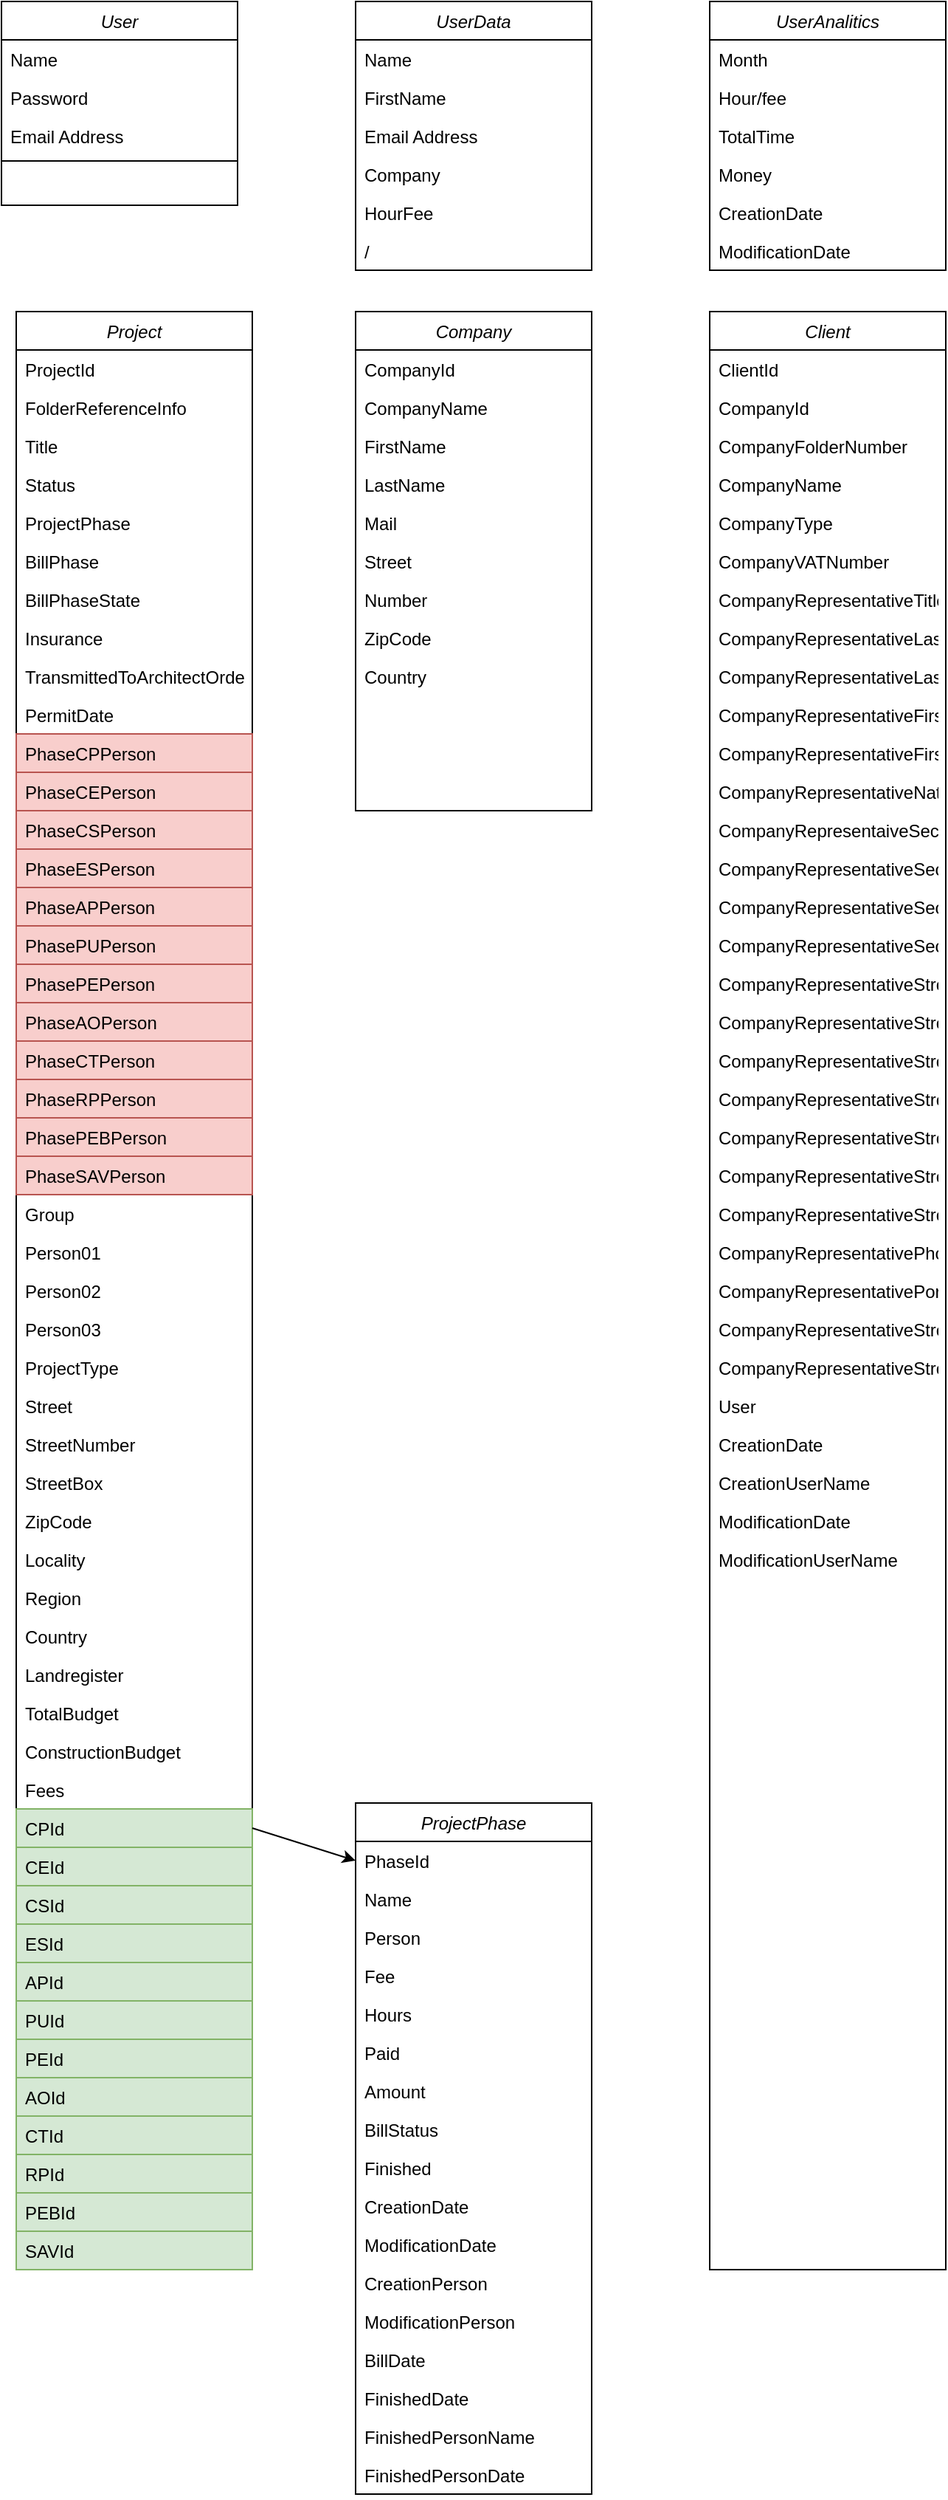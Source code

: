 <mxfile version="16.2.4" type="github">
  <diagram id="C5RBs43oDa-KdzZeNtuy" name="Page-1">
    <mxGraphModel dx="780" dy="756" grid="1" gridSize="10" guides="1" tooltips="1" connect="1" arrows="1" fold="1" page="1" pageScale="1" pageWidth="827" pageHeight="1169" math="0" shadow="0">
      <root>
        <mxCell id="WIyWlLk6GJQsqaUBKTNV-0" />
        <mxCell id="WIyWlLk6GJQsqaUBKTNV-1" parent="WIyWlLk6GJQsqaUBKTNV-0" />
        <mxCell id="zkfFHV4jXpPFQw0GAbJ--0" value="User" style="swimlane;fontStyle=2;align=center;verticalAlign=top;childLayout=stackLayout;horizontal=1;startSize=26;horizontalStack=0;resizeParent=1;resizeLast=0;collapsible=1;marginBottom=0;rounded=0;shadow=0;strokeWidth=1;" parent="WIyWlLk6GJQsqaUBKTNV-1" vertex="1">
          <mxGeometry x="60" y="40" width="160" height="138" as="geometry">
            <mxRectangle x="230" y="140" width="160" height="26" as="alternateBounds" />
          </mxGeometry>
        </mxCell>
        <mxCell id="zkfFHV4jXpPFQw0GAbJ--1" value="Name" style="text;align=left;verticalAlign=top;spacingLeft=4;spacingRight=4;overflow=hidden;rotatable=0;points=[[0,0.5],[1,0.5]];portConstraint=eastwest;" parent="zkfFHV4jXpPFQw0GAbJ--0" vertex="1">
          <mxGeometry y="26" width="160" height="26" as="geometry" />
        </mxCell>
        <mxCell id="zkfFHV4jXpPFQw0GAbJ--2" value="Password" style="text;align=left;verticalAlign=top;spacingLeft=4;spacingRight=4;overflow=hidden;rotatable=0;points=[[0,0.5],[1,0.5]];portConstraint=eastwest;rounded=0;shadow=0;html=0;" parent="zkfFHV4jXpPFQw0GAbJ--0" vertex="1">
          <mxGeometry y="52" width="160" height="26" as="geometry" />
        </mxCell>
        <mxCell id="zkfFHV4jXpPFQw0GAbJ--3" value="Email Address" style="text;align=left;verticalAlign=top;spacingLeft=4;spacingRight=4;overflow=hidden;rotatable=0;points=[[0,0.5],[1,0.5]];portConstraint=eastwest;rounded=0;shadow=0;html=0;" parent="zkfFHV4jXpPFQw0GAbJ--0" vertex="1">
          <mxGeometry y="78" width="160" height="26" as="geometry" />
        </mxCell>
        <mxCell id="zkfFHV4jXpPFQw0GAbJ--4" value="" style="line;html=1;strokeWidth=1;align=left;verticalAlign=middle;spacingTop=-1;spacingLeft=3;spacingRight=3;rotatable=0;labelPosition=right;points=[];portConstraint=eastwest;" parent="zkfFHV4jXpPFQw0GAbJ--0" vertex="1">
          <mxGeometry y="104" width="160" height="8" as="geometry" />
        </mxCell>
        <mxCell id="6mXUQ5loTrbP20iOsthD-0" value="UserData" style="swimlane;fontStyle=2;align=center;verticalAlign=top;childLayout=stackLayout;horizontal=1;startSize=26;horizontalStack=0;resizeParent=1;resizeLast=0;collapsible=1;marginBottom=0;rounded=0;shadow=0;strokeWidth=1;" parent="WIyWlLk6GJQsqaUBKTNV-1" vertex="1">
          <mxGeometry x="300" y="40" width="160" height="182" as="geometry">
            <mxRectangle x="230" y="140" width="160" height="26" as="alternateBounds" />
          </mxGeometry>
        </mxCell>
        <mxCell id="6mXUQ5loTrbP20iOsthD-1" value="Name" style="text;align=left;verticalAlign=top;spacingLeft=4;spacingRight=4;overflow=hidden;rotatable=0;points=[[0,0.5],[1,0.5]];portConstraint=eastwest;" parent="6mXUQ5loTrbP20iOsthD-0" vertex="1">
          <mxGeometry y="26" width="160" height="26" as="geometry" />
        </mxCell>
        <mxCell id="6mXUQ5loTrbP20iOsthD-3" value="FirstName" style="text;align=left;verticalAlign=top;spacingLeft=4;spacingRight=4;overflow=hidden;rotatable=0;points=[[0,0.5],[1,0.5]];portConstraint=eastwest;rounded=0;shadow=0;html=0;" parent="6mXUQ5loTrbP20iOsthD-0" vertex="1">
          <mxGeometry y="52" width="160" height="26" as="geometry" />
        </mxCell>
        <mxCell id="6mXUQ5loTrbP20iOsthD-10" value="Email Address" style="text;align=left;verticalAlign=top;spacingLeft=4;spacingRight=4;overflow=hidden;rotatable=0;points=[[0,0.5],[1,0.5]];portConstraint=eastwest;rounded=0;shadow=0;html=0;" parent="6mXUQ5loTrbP20iOsthD-0" vertex="1">
          <mxGeometry y="78" width="160" height="26" as="geometry" />
        </mxCell>
        <mxCell id="6mXUQ5loTrbP20iOsthD-11" value="Company" style="text;align=left;verticalAlign=top;spacingLeft=4;spacingRight=4;overflow=hidden;rotatable=0;points=[[0,0.5],[1,0.5]];portConstraint=eastwest;rounded=0;shadow=0;html=0;" parent="6mXUQ5loTrbP20iOsthD-0" vertex="1">
          <mxGeometry y="104" width="160" height="26" as="geometry" />
        </mxCell>
        <mxCell id="6mXUQ5loTrbP20iOsthD-12" value="HourFee" style="text;align=left;verticalAlign=top;spacingLeft=4;spacingRight=4;overflow=hidden;rotatable=0;points=[[0,0.5],[1,0.5]];portConstraint=eastwest;rounded=0;shadow=0;html=0;" parent="6mXUQ5loTrbP20iOsthD-0" vertex="1">
          <mxGeometry y="130" width="160" height="26" as="geometry" />
        </mxCell>
        <mxCell id="6mXUQ5loTrbP20iOsthD-13" value="/" style="text;align=left;verticalAlign=top;spacingLeft=4;spacingRight=4;overflow=hidden;rotatable=0;points=[[0,0.5],[1,0.5]];portConstraint=eastwest;rounded=0;shadow=0;html=0;" parent="6mXUQ5loTrbP20iOsthD-0" vertex="1">
          <mxGeometry y="156" width="160" height="26" as="geometry" />
        </mxCell>
        <mxCell id="6mXUQ5loTrbP20iOsthD-14" value="UserAnalitics" style="swimlane;fontStyle=2;align=center;verticalAlign=top;childLayout=stackLayout;horizontal=1;startSize=26;horizontalStack=0;resizeParent=1;resizeLast=0;collapsible=1;marginBottom=0;rounded=0;shadow=0;strokeWidth=1;" parent="WIyWlLk6GJQsqaUBKTNV-1" vertex="1">
          <mxGeometry x="540" y="40" width="160" height="182" as="geometry">
            <mxRectangle x="230" y="140" width="160" height="26" as="alternateBounds" />
          </mxGeometry>
        </mxCell>
        <mxCell id="6mXUQ5loTrbP20iOsthD-15" value="Month" style="text;align=left;verticalAlign=top;spacingLeft=4;spacingRight=4;overflow=hidden;rotatable=0;points=[[0,0.5],[1,0.5]];portConstraint=eastwest;" parent="6mXUQ5loTrbP20iOsthD-14" vertex="1">
          <mxGeometry y="26" width="160" height="26" as="geometry" />
        </mxCell>
        <mxCell id="6mXUQ5loTrbP20iOsthD-16" value="Hour/fee" style="text;align=left;verticalAlign=top;spacingLeft=4;spacingRight=4;overflow=hidden;rotatable=0;points=[[0,0.5],[1,0.5]];portConstraint=eastwest;rounded=0;shadow=0;html=0;" parent="6mXUQ5loTrbP20iOsthD-14" vertex="1">
          <mxGeometry y="52" width="160" height="26" as="geometry" />
        </mxCell>
        <mxCell id="6mXUQ5loTrbP20iOsthD-17" value="TotalTime" style="text;align=left;verticalAlign=top;spacingLeft=4;spacingRight=4;overflow=hidden;rotatable=0;points=[[0,0.5],[1,0.5]];portConstraint=eastwest;rounded=0;shadow=0;html=0;" parent="6mXUQ5loTrbP20iOsthD-14" vertex="1">
          <mxGeometry y="78" width="160" height="26" as="geometry" />
        </mxCell>
        <mxCell id="6mXUQ5loTrbP20iOsthD-18" value="Money" style="text;align=left;verticalAlign=top;spacingLeft=4;spacingRight=4;overflow=hidden;rotatable=0;points=[[0,0.5],[1,0.5]];portConstraint=eastwest;rounded=0;shadow=0;html=0;" parent="6mXUQ5loTrbP20iOsthD-14" vertex="1">
          <mxGeometry y="104" width="160" height="26" as="geometry" />
        </mxCell>
        <mxCell id="6mXUQ5loTrbP20iOsthD-19" value="CreationDate" style="text;align=left;verticalAlign=top;spacingLeft=4;spacingRight=4;overflow=hidden;rotatable=0;points=[[0,0.5],[1,0.5]];portConstraint=eastwest;rounded=0;shadow=0;html=0;" parent="6mXUQ5loTrbP20iOsthD-14" vertex="1">
          <mxGeometry y="130" width="160" height="26" as="geometry" />
        </mxCell>
        <mxCell id="6mXUQ5loTrbP20iOsthD-20" value="ModificationDate" style="text;align=left;verticalAlign=top;spacingLeft=4;spacingRight=4;overflow=hidden;rotatable=0;points=[[0,0.5],[1,0.5]];portConstraint=eastwest;rounded=0;shadow=0;html=0;" parent="6mXUQ5loTrbP20iOsthD-14" vertex="1">
          <mxGeometry y="156" width="160" height="26" as="geometry" />
        </mxCell>
        <mxCell id="6mXUQ5loTrbP20iOsthD-84" value="ProjectPhase" style="swimlane;fontStyle=2;align=center;verticalAlign=top;childLayout=stackLayout;horizontal=1;startSize=26;horizontalStack=0;resizeParent=1;resizeLast=0;collapsible=1;marginBottom=0;rounded=0;shadow=0;strokeWidth=1;" parent="WIyWlLk6GJQsqaUBKTNV-1" vertex="1">
          <mxGeometry x="300" y="1260" width="160" height="468" as="geometry">
            <mxRectangle x="230" y="140" width="160" height="26" as="alternateBounds" />
          </mxGeometry>
        </mxCell>
        <mxCell id="6mXUQ5loTrbP20iOsthD-164" value="PhaseId" style="text;align=left;verticalAlign=top;spacingLeft=4;spacingRight=4;overflow=hidden;rotatable=0;points=[[0,0.5],[1,0.5]];portConstraint=eastwest;" parent="6mXUQ5loTrbP20iOsthD-84" vertex="1">
          <mxGeometry y="26" width="160" height="26" as="geometry" />
        </mxCell>
        <mxCell id="6mXUQ5loTrbP20iOsthD-85" value="Name" style="text;align=left;verticalAlign=top;spacingLeft=4;spacingRight=4;overflow=hidden;rotatable=0;points=[[0,0.5],[1,0.5]];portConstraint=eastwest;" parent="6mXUQ5loTrbP20iOsthD-84" vertex="1">
          <mxGeometry y="52" width="160" height="26" as="geometry" />
        </mxCell>
        <mxCell id="6mXUQ5loTrbP20iOsthD-86" value="Person" style="text;align=left;verticalAlign=top;spacingLeft=4;spacingRight=4;overflow=hidden;rotatable=0;points=[[0,0.5],[1,0.5]];portConstraint=eastwest;rounded=0;shadow=0;html=0;" parent="6mXUQ5loTrbP20iOsthD-84" vertex="1">
          <mxGeometry y="78" width="160" height="26" as="geometry" />
        </mxCell>
        <mxCell id="6mXUQ5loTrbP20iOsthD-87" value="Fee" style="text;align=left;verticalAlign=top;spacingLeft=4;spacingRight=4;overflow=hidden;rotatable=0;points=[[0,0.5],[1,0.5]];portConstraint=eastwest;rounded=0;shadow=0;html=0;" parent="6mXUQ5loTrbP20iOsthD-84" vertex="1">
          <mxGeometry y="104" width="160" height="26" as="geometry" />
        </mxCell>
        <mxCell id="6mXUQ5loTrbP20iOsthD-88" value="Hours" style="text;align=left;verticalAlign=top;spacingLeft=4;spacingRight=4;overflow=hidden;rotatable=0;points=[[0,0.5],[1,0.5]];portConstraint=eastwest;rounded=0;shadow=0;html=0;" parent="6mXUQ5loTrbP20iOsthD-84" vertex="1">
          <mxGeometry y="130" width="160" height="26" as="geometry" />
        </mxCell>
        <mxCell id="6mXUQ5loTrbP20iOsthD-89" value="Paid" style="text;align=left;verticalAlign=top;spacingLeft=4;spacingRight=4;overflow=hidden;rotatable=0;points=[[0,0.5],[1,0.5]];portConstraint=eastwest;rounded=0;shadow=0;html=0;" parent="6mXUQ5loTrbP20iOsthD-84" vertex="1">
          <mxGeometry y="156" width="160" height="26" as="geometry" />
        </mxCell>
        <mxCell id="6mXUQ5loTrbP20iOsthD-90" value="Amount" style="text;align=left;verticalAlign=top;spacingLeft=4;spacingRight=4;overflow=hidden;rotatable=0;points=[[0,0.5],[1,0.5]];portConstraint=eastwest;rounded=0;shadow=0;html=0;" parent="6mXUQ5loTrbP20iOsthD-84" vertex="1">
          <mxGeometry y="182" width="160" height="26" as="geometry" />
        </mxCell>
        <mxCell id="6mXUQ5loTrbP20iOsthD-91" value="BillStatus" style="text;align=left;verticalAlign=top;spacingLeft=4;spacingRight=4;overflow=hidden;rotatable=0;points=[[0,0.5],[1,0.5]];portConstraint=eastwest;rounded=0;shadow=0;html=0;" parent="6mXUQ5loTrbP20iOsthD-84" vertex="1">
          <mxGeometry y="208" width="160" height="26" as="geometry" />
        </mxCell>
        <mxCell id="6mXUQ5loTrbP20iOsthD-92" value="Finished" style="text;align=left;verticalAlign=top;spacingLeft=4;spacingRight=4;overflow=hidden;rotatable=0;points=[[0,0.5],[1,0.5]];portConstraint=eastwest;rounded=0;shadow=0;html=0;" parent="6mXUQ5loTrbP20iOsthD-84" vertex="1">
          <mxGeometry y="234" width="160" height="26" as="geometry" />
        </mxCell>
        <mxCell id="6mXUQ5loTrbP20iOsthD-93" value="CreationDate" style="text;align=left;verticalAlign=top;spacingLeft=4;spacingRight=4;overflow=hidden;rotatable=0;points=[[0,0.5],[1,0.5]];portConstraint=eastwest;rounded=0;shadow=0;html=0;" parent="6mXUQ5loTrbP20iOsthD-84" vertex="1">
          <mxGeometry y="260" width="160" height="26" as="geometry" />
        </mxCell>
        <mxCell id="6mXUQ5loTrbP20iOsthD-94" value="ModificationDate" style="text;align=left;verticalAlign=top;spacingLeft=4;spacingRight=4;overflow=hidden;rotatable=0;points=[[0,0.5],[1,0.5]];portConstraint=eastwest;rounded=0;shadow=0;html=0;" parent="6mXUQ5loTrbP20iOsthD-84" vertex="1">
          <mxGeometry y="286" width="160" height="26" as="geometry" />
        </mxCell>
        <mxCell id="6mXUQ5loTrbP20iOsthD-95" value="CreationPerson" style="text;align=left;verticalAlign=top;spacingLeft=4;spacingRight=4;overflow=hidden;rotatable=0;points=[[0,0.5],[1,0.5]];portConstraint=eastwest;rounded=0;shadow=0;html=0;" parent="6mXUQ5loTrbP20iOsthD-84" vertex="1">
          <mxGeometry y="312" width="160" height="26" as="geometry" />
        </mxCell>
        <mxCell id="6mXUQ5loTrbP20iOsthD-96" value="ModificationPerson" style="text;align=left;verticalAlign=top;spacingLeft=4;spacingRight=4;overflow=hidden;rotatable=0;points=[[0,0.5],[1,0.5]];portConstraint=eastwest;rounded=0;shadow=0;html=0;" parent="6mXUQ5loTrbP20iOsthD-84" vertex="1">
          <mxGeometry y="338" width="160" height="26" as="geometry" />
        </mxCell>
        <mxCell id="6mXUQ5loTrbP20iOsthD-97" value="BillDate" style="text;align=left;verticalAlign=top;spacingLeft=4;spacingRight=4;overflow=hidden;rotatable=0;points=[[0,0.5],[1,0.5]];portConstraint=eastwest;rounded=0;shadow=0;html=0;" parent="6mXUQ5loTrbP20iOsthD-84" vertex="1">
          <mxGeometry y="364" width="160" height="26" as="geometry" />
        </mxCell>
        <mxCell id="6mXUQ5loTrbP20iOsthD-98" value="FinishedDate" style="text;align=left;verticalAlign=top;spacingLeft=4;spacingRight=4;overflow=hidden;rotatable=0;points=[[0,0.5],[1,0.5]];portConstraint=eastwest;rounded=0;shadow=0;html=0;" parent="6mXUQ5loTrbP20iOsthD-84" vertex="1">
          <mxGeometry y="390" width="160" height="26" as="geometry" />
        </mxCell>
        <mxCell id="6mXUQ5loTrbP20iOsthD-99" value="FinishedPersonName" style="text;align=left;verticalAlign=top;spacingLeft=4;spacingRight=4;overflow=hidden;rotatable=0;points=[[0,0.5],[1,0.5]];portConstraint=eastwest;rounded=0;shadow=0;html=0;" parent="6mXUQ5loTrbP20iOsthD-84" vertex="1">
          <mxGeometry y="416" width="160" height="26" as="geometry" />
        </mxCell>
        <mxCell id="6mXUQ5loTrbP20iOsthD-100" value="FinishedPersonDate" style="text;align=left;verticalAlign=top;spacingLeft=4;spacingRight=4;overflow=hidden;rotatable=0;points=[[0,0.5],[1,0.5]];portConstraint=eastwest;rounded=0;shadow=0;html=0;" parent="6mXUQ5loTrbP20iOsthD-84" vertex="1">
          <mxGeometry y="442" width="160" height="26" as="geometry" />
        </mxCell>
        <mxCell id="6mXUQ5loTrbP20iOsthD-101" value="Project" style="swimlane;fontStyle=2;align=center;verticalAlign=top;childLayout=stackLayout;horizontal=1;startSize=26;horizontalStack=0;resizeParent=1;resizeLast=0;collapsible=1;marginBottom=0;rounded=0;shadow=0;strokeWidth=1;" parent="WIyWlLk6GJQsqaUBKTNV-1" vertex="1">
          <mxGeometry x="70" y="250" width="160" height="1326" as="geometry">
            <mxRectangle x="230" y="140" width="160" height="26" as="alternateBounds" />
          </mxGeometry>
        </mxCell>
        <mxCell id="6mXUQ5loTrbP20iOsthD-102" value="ProjectId" style="text;align=left;verticalAlign=top;spacingLeft=4;spacingRight=4;overflow=hidden;rotatable=0;points=[[0,0.5],[1,0.5]];portConstraint=eastwest;" parent="6mXUQ5loTrbP20iOsthD-101" vertex="1">
          <mxGeometry y="26" width="160" height="26" as="geometry" />
        </mxCell>
        <mxCell id="6mXUQ5loTrbP20iOsthD-103" value="FolderReferenceInfo" style="text;align=left;verticalAlign=top;spacingLeft=4;spacingRight=4;overflow=hidden;rotatable=0;points=[[0,0.5],[1,0.5]];portConstraint=eastwest;rounded=0;shadow=0;html=0;" parent="6mXUQ5loTrbP20iOsthD-101" vertex="1">
          <mxGeometry y="52" width="160" height="26" as="geometry" />
        </mxCell>
        <mxCell id="6mXUQ5loTrbP20iOsthD-104" value="Title" style="text;align=left;verticalAlign=top;spacingLeft=4;spacingRight=4;overflow=hidden;rotatable=0;points=[[0,0.5],[1,0.5]];portConstraint=eastwest;rounded=0;shadow=0;html=0;" parent="6mXUQ5loTrbP20iOsthD-101" vertex="1">
          <mxGeometry y="78" width="160" height="26" as="geometry" />
        </mxCell>
        <mxCell id="6mXUQ5loTrbP20iOsthD-105" value="Status" style="text;align=left;verticalAlign=top;spacingLeft=4;spacingRight=4;overflow=hidden;rotatable=0;points=[[0,0.5],[1,0.5]];portConstraint=eastwest;rounded=0;shadow=0;html=0;" parent="6mXUQ5loTrbP20iOsthD-101" vertex="1">
          <mxGeometry y="104" width="160" height="26" as="geometry" />
        </mxCell>
        <mxCell id="6mXUQ5loTrbP20iOsthD-106" value="ProjectPhase" style="text;align=left;verticalAlign=top;spacingLeft=4;spacingRight=4;overflow=hidden;rotatable=0;points=[[0,0.5],[1,0.5]];portConstraint=eastwest;rounded=0;shadow=0;html=0;" parent="6mXUQ5loTrbP20iOsthD-101" vertex="1">
          <mxGeometry y="130" width="160" height="26" as="geometry" />
        </mxCell>
        <mxCell id="6mXUQ5loTrbP20iOsthD-107" value="BillPhase" style="text;align=left;verticalAlign=top;spacingLeft=4;spacingRight=4;overflow=hidden;rotatable=0;points=[[0,0.5],[1,0.5]];portConstraint=eastwest;rounded=0;shadow=0;html=0;" parent="6mXUQ5loTrbP20iOsthD-101" vertex="1">
          <mxGeometry y="156" width="160" height="26" as="geometry" />
        </mxCell>
        <mxCell id="6mXUQ5loTrbP20iOsthD-108" value="BillPhaseState" style="text;align=left;verticalAlign=top;spacingLeft=4;spacingRight=4;overflow=hidden;rotatable=0;points=[[0,0.5],[1,0.5]];portConstraint=eastwest;rounded=0;shadow=0;html=0;" parent="6mXUQ5loTrbP20iOsthD-101" vertex="1">
          <mxGeometry y="182" width="160" height="26" as="geometry" />
        </mxCell>
        <mxCell id="6mXUQ5loTrbP20iOsthD-109" value="Insurance" style="text;align=left;verticalAlign=top;spacingLeft=4;spacingRight=4;overflow=hidden;rotatable=0;points=[[0,0.5],[1,0.5]];portConstraint=eastwest;rounded=0;shadow=0;html=0;" parent="6mXUQ5loTrbP20iOsthD-101" vertex="1">
          <mxGeometry y="208" width="160" height="26" as="geometry" />
        </mxCell>
        <mxCell id="6mXUQ5loTrbP20iOsthD-110" value="TransmittedToArchitectOrder" style="text;align=left;verticalAlign=top;spacingLeft=4;spacingRight=4;overflow=hidden;rotatable=0;points=[[0,0.5],[1,0.5]];portConstraint=eastwest;rounded=0;shadow=0;html=0;" parent="6mXUQ5loTrbP20iOsthD-101" vertex="1">
          <mxGeometry y="234" width="160" height="26" as="geometry" />
        </mxCell>
        <mxCell id="6mXUQ5loTrbP20iOsthD-111" value="PermitDate" style="text;align=left;verticalAlign=top;spacingLeft=4;spacingRight=4;overflow=hidden;rotatable=0;points=[[0,0.5],[1,0.5]];portConstraint=eastwest;rounded=0;shadow=0;html=0;" parent="6mXUQ5loTrbP20iOsthD-101" vertex="1">
          <mxGeometry y="260" width="160" height="26" as="geometry" />
        </mxCell>
        <mxCell id="6mXUQ5loTrbP20iOsthD-112" value="PhaseCPPerson" style="text;align=left;verticalAlign=top;spacingLeft=4;spacingRight=4;overflow=hidden;rotatable=0;points=[[0,0.5],[1,0.5]];portConstraint=eastwest;rounded=0;shadow=0;html=0;fillColor=#f8cecc;strokeColor=#b85450;" parent="6mXUQ5loTrbP20iOsthD-101" vertex="1">
          <mxGeometry y="286" width="160" height="26" as="geometry" />
        </mxCell>
        <mxCell id="6mXUQ5loTrbP20iOsthD-113" value="PhaseCEPerson" style="text;align=left;verticalAlign=top;spacingLeft=4;spacingRight=4;overflow=hidden;rotatable=0;points=[[0,0.5],[1,0.5]];portConstraint=eastwest;rounded=0;shadow=0;html=0;fillColor=#f8cecc;strokeColor=#b85450;" parent="6mXUQ5loTrbP20iOsthD-101" vertex="1">
          <mxGeometry y="312" width="160" height="26" as="geometry" />
        </mxCell>
        <mxCell id="6mXUQ5loTrbP20iOsthD-114" value="PhaseCSPerson" style="text;align=left;verticalAlign=top;spacingLeft=4;spacingRight=4;overflow=hidden;rotatable=0;points=[[0,0.5],[1,0.5]];portConstraint=eastwest;rounded=0;shadow=0;html=0;fillColor=#f8cecc;strokeColor=#b85450;" parent="6mXUQ5loTrbP20iOsthD-101" vertex="1">
          <mxGeometry y="338" width="160" height="26" as="geometry" />
        </mxCell>
        <mxCell id="6mXUQ5loTrbP20iOsthD-115" value="PhaseESPerson" style="text;align=left;verticalAlign=top;spacingLeft=4;spacingRight=4;overflow=hidden;rotatable=0;points=[[0,0.5],[1,0.5]];portConstraint=eastwest;rounded=0;shadow=0;html=0;fillColor=#f8cecc;strokeColor=#b85450;" parent="6mXUQ5loTrbP20iOsthD-101" vertex="1">
          <mxGeometry y="364" width="160" height="26" as="geometry" />
        </mxCell>
        <mxCell id="6mXUQ5loTrbP20iOsthD-116" value="PhaseAPPerson" style="text;align=left;verticalAlign=top;spacingLeft=4;spacingRight=4;overflow=hidden;rotatable=0;points=[[0,0.5],[1,0.5]];portConstraint=eastwest;rounded=0;shadow=0;html=0;fillColor=#f8cecc;strokeColor=#b85450;" parent="6mXUQ5loTrbP20iOsthD-101" vertex="1">
          <mxGeometry y="390" width="160" height="26" as="geometry" />
        </mxCell>
        <mxCell id="6mXUQ5loTrbP20iOsthD-117" value="PhasePUPerson" style="text;align=left;verticalAlign=top;spacingLeft=4;spacingRight=4;overflow=hidden;rotatable=0;points=[[0,0.5],[1,0.5]];portConstraint=eastwest;rounded=0;shadow=0;html=0;fillColor=#f8cecc;strokeColor=#b85450;" parent="6mXUQ5loTrbP20iOsthD-101" vertex="1">
          <mxGeometry y="416" width="160" height="26" as="geometry" />
        </mxCell>
        <mxCell id="6mXUQ5loTrbP20iOsthD-118" value="PhasePEPerson" style="text;align=left;verticalAlign=top;spacingLeft=4;spacingRight=4;overflow=hidden;rotatable=0;points=[[0,0.5],[1,0.5]];portConstraint=eastwest;rounded=0;shadow=0;html=0;fillColor=#f8cecc;strokeColor=#b85450;" parent="6mXUQ5loTrbP20iOsthD-101" vertex="1">
          <mxGeometry y="442" width="160" height="26" as="geometry" />
        </mxCell>
        <mxCell id="6mXUQ5loTrbP20iOsthD-119" value="PhaseAOPerson" style="text;align=left;verticalAlign=top;spacingLeft=4;spacingRight=4;overflow=hidden;rotatable=0;points=[[0,0.5],[1,0.5]];portConstraint=eastwest;rounded=0;shadow=0;html=0;fillColor=#f8cecc;strokeColor=#b85450;" parent="6mXUQ5loTrbP20iOsthD-101" vertex="1">
          <mxGeometry y="468" width="160" height="26" as="geometry" />
        </mxCell>
        <mxCell id="6mXUQ5loTrbP20iOsthD-120" value="PhaseCTPerson" style="text;align=left;verticalAlign=top;spacingLeft=4;spacingRight=4;overflow=hidden;rotatable=0;points=[[0,0.5],[1,0.5]];portConstraint=eastwest;rounded=0;shadow=0;html=0;fillColor=#f8cecc;strokeColor=#b85450;" parent="6mXUQ5loTrbP20iOsthD-101" vertex="1">
          <mxGeometry y="494" width="160" height="26" as="geometry" />
        </mxCell>
        <mxCell id="6mXUQ5loTrbP20iOsthD-121" value="PhaseRPPerson" style="text;align=left;verticalAlign=top;spacingLeft=4;spacingRight=4;overflow=hidden;rotatable=0;points=[[0,0.5],[1,0.5]];portConstraint=eastwest;rounded=0;shadow=0;html=0;fillColor=#f8cecc;strokeColor=#b85450;" parent="6mXUQ5loTrbP20iOsthD-101" vertex="1">
          <mxGeometry y="520" width="160" height="26" as="geometry" />
        </mxCell>
        <mxCell id="6mXUQ5loTrbP20iOsthD-122" value="PhasePEBPerson" style="text;align=left;verticalAlign=top;spacingLeft=4;spacingRight=4;overflow=hidden;rotatable=0;points=[[0,0.5],[1,0.5]];portConstraint=eastwest;rounded=0;shadow=0;html=0;fillColor=#f8cecc;strokeColor=#b85450;" parent="6mXUQ5loTrbP20iOsthD-101" vertex="1">
          <mxGeometry y="546" width="160" height="26" as="geometry" />
        </mxCell>
        <mxCell id="6mXUQ5loTrbP20iOsthD-123" value="PhaseSAVPerson" style="text;align=left;verticalAlign=top;spacingLeft=4;spacingRight=4;overflow=hidden;rotatable=0;points=[[0,0.5],[1,0.5]];portConstraint=eastwest;rounded=0;shadow=0;html=0;fillColor=#f8cecc;strokeColor=#b85450;" parent="6mXUQ5loTrbP20iOsthD-101" vertex="1">
          <mxGeometry y="572" width="160" height="26" as="geometry" />
        </mxCell>
        <mxCell id="6mXUQ5loTrbP20iOsthD-124" value="Group" style="text;align=left;verticalAlign=top;spacingLeft=4;spacingRight=4;overflow=hidden;rotatable=0;points=[[0,0.5],[1,0.5]];portConstraint=eastwest;rounded=0;shadow=0;html=0;" parent="6mXUQ5loTrbP20iOsthD-101" vertex="1">
          <mxGeometry y="598" width="160" height="26" as="geometry" />
        </mxCell>
        <mxCell id="6mXUQ5loTrbP20iOsthD-125" value="Person01" style="text;align=left;verticalAlign=top;spacingLeft=4;spacingRight=4;overflow=hidden;rotatable=0;points=[[0,0.5],[1,0.5]];portConstraint=eastwest;rounded=0;shadow=0;html=0;" parent="6mXUQ5loTrbP20iOsthD-101" vertex="1">
          <mxGeometry y="624" width="160" height="26" as="geometry" />
        </mxCell>
        <mxCell id="6mXUQ5loTrbP20iOsthD-126" value="Person02" style="text;align=left;verticalAlign=top;spacingLeft=4;spacingRight=4;overflow=hidden;rotatable=0;points=[[0,0.5],[1,0.5]];portConstraint=eastwest;rounded=0;shadow=0;html=0;" parent="6mXUQ5loTrbP20iOsthD-101" vertex="1">
          <mxGeometry y="650" width="160" height="26" as="geometry" />
        </mxCell>
        <mxCell id="6mXUQ5loTrbP20iOsthD-127" value="Person03" style="text;align=left;verticalAlign=top;spacingLeft=4;spacingRight=4;overflow=hidden;rotatable=0;points=[[0,0.5],[1,0.5]];portConstraint=eastwest;rounded=0;shadow=0;html=0;" parent="6mXUQ5loTrbP20iOsthD-101" vertex="1">
          <mxGeometry y="676" width="160" height="26" as="geometry" />
        </mxCell>
        <mxCell id="6mXUQ5loTrbP20iOsthD-128" value="ProjectType" style="text;align=left;verticalAlign=top;spacingLeft=4;spacingRight=4;overflow=hidden;rotatable=0;points=[[0,0.5],[1,0.5]];portConstraint=eastwest;rounded=0;shadow=0;html=0;" parent="6mXUQ5loTrbP20iOsthD-101" vertex="1">
          <mxGeometry y="702" width="160" height="26" as="geometry" />
        </mxCell>
        <mxCell id="6mXUQ5loTrbP20iOsthD-129" value="Street" style="text;align=left;verticalAlign=top;spacingLeft=4;spacingRight=4;overflow=hidden;rotatable=0;points=[[0,0.5],[1,0.5]];portConstraint=eastwest;rounded=0;shadow=0;html=0;" parent="6mXUQ5loTrbP20iOsthD-101" vertex="1">
          <mxGeometry y="728" width="160" height="26" as="geometry" />
        </mxCell>
        <mxCell id="6mXUQ5loTrbP20iOsthD-130" value="StreetNumber" style="text;align=left;verticalAlign=top;spacingLeft=4;spacingRight=4;overflow=hidden;rotatable=0;points=[[0,0.5],[1,0.5]];portConstraint=eastwest;rounded=0;shadow=0;html=0;" parent="6mXUQ5loTrbP20iOsthD-101" vertex="1">
          <mxGeometry y="754" width="160" height="26" as="geometry" />
        </mxCell>
        <mxCell id="6mXUQ5loTrbP20iOsthD-131" value="StreetBox" style="text;align=left;verticalAlign=top;spacingLeft=4;spacingRight=4;overflow=hidden;rotatable=0;points=[[0,0.5],[1,0.5]];portConstraint=eastwest;rounded=0;shadow=0;html=0;" parent="6mXUQ5loTrbP20iOsthD-101" vertex="1">
          <mxGeometry y="780" width="160" height="26" as="geometry" />
        </mxCell>
        <mxCell id="6mXUQ5loTrbP20iOsthD-132" value="ZipCode" style="text;align=left;verticalAlign=top;spacingLeft=4;spacingRight=4;overflow=hidden;rotatable=0;points=[[0,0.5],[1,0.5]];portConstraint=eastwest;rounded=0;shadow=0;html=0;" parent="6mXUQ5loTrbP20iOsthD-101" vertex="1">
          <mxGeometry y="806" width="160" height="26" as="geometry" />
        </mxCell>
        <mxCell id="6mXUQ5loTrbP20iOsthD-133" value="Locality" style="text;align=left;verticalAlign=top;spacingLeft=4;spacingRight=4;overflow=hidden;rotatable=0;points=[[0,0.5],[1,0.5]];portConstraint=eastwest;rounded=0;shadow=0;html=0;" parent="6mXUQ5loTrbP20iOsthD-101" vertex="1">
          <mxGeometry y="832" width="160" height="26" as="geometry" />
        </mxCell>
        <mxCell id="6mXUQ5loTrbP20iOsthD-134" value="Region" style="text;align=left;verticalAlign=top;spacingLeft=4;spacingRight=4;overflow=hidden;rotatable=0;points=[[0,0.5],[1,0.5]];portConstraint=eastwest;rounded=0;shadow=0;html=0;" parent="6mXUQ5loTrbP20iOsthD-101" vertex="1">
          <mxGeometry y="858" width="160" height="26" as="geometry" />
        </mxCell>
        <mxCell id="6mXUQ5loTrbP20iOsthD-135" value="Country" style="text;align=left;verticalAlign=top;spacingLeft=4;spacingRight=4;overflow=hidden;rotatable=0;points=[[0,0.5],[1,0.5]];portConstraint=eastwest;rounded=0;shadow=0;html=0;" parent="6mXUQ5loTrbP20iOsthD-101" vertex="1">
          <mxGeometry y="884" width="160" height="26" as="geometry" />
        </mxCell>
        <mxCell id="6mXUQ5loTrbP20iOsthD-136" value="Landregister" style="text;align=left;verticalAlign=top;spacingLeft=4;spacingRight=4;overflow=hidden;rotatable=0;points=[[0,0.5],[1,0.5]];portConstraint=eastwest;rounded=0;shadow=0;html=0;" parent="6mXUQ5loTrbP20iOsthD-101" vertex="1">
          <mxGeometry y="910" width="160" height="26" as="geometry" />
        </mxCell>
        <mxCell id="6mXUQ5loTrbP20iOsthD-137" value="TotalBudget" style="text;align=left;verticalAlign=top;spacingLeft=4;spacingRight=4;overflow=hidden;rotatable=0;points=[[0,0.5],[1,0.5]];portConstraint=eastwest;rounded=0;shadow=0;html=0;" parent="6mXUQ5loTrbP20iOsthD-101" vertex="1">
          <mxGeometry y="936" width="160" height="26" as="geometry" />
        </mxCell>
        <mxCell id="6mXUQ5loTrbP20iOsthD-138" value="ConstructionBudget" style="text;align=left;verticalAlign=top;spacingLeft=4;spacingRight=4;overflow=hidden;rotatable=0;points=[[0,0.5],[1,0.5]];portConstraint=eastwest;rounded=0;shadow=0;html=0;" parent="6mXUQ5loTrbP20iOsthD-101" vertex="1">
          <mxGeometry y="962" width="160" height="26" as="geometry" />
        </mxCell>
        <mxCell id="6mXUQ5loTrbP20iOsthD-139" value="Fees" style="text;align=left;verticalAlign=top;spacingLeft=4;spacingRight=4;overflow=hidden;rotatable=0;points=[[0,0.5],[1,0.5]];portConstraint=eastwest;rounded=0;shadow=0;html=0;" parent="6mXUQ5loTrbP20iOsthD-101" vertex="1">
          <mxGeometry y="988" width="160" height="26" as="geometry" />
        </mxCell>
        <mxCell id="6mXUQ5loTrbP20iOsthD-150" value="CPId" style="text;align=left;verticalAlign=top;spacingLeft=4;spacingRight=4;overflow=hidden;rotatable=0;points=[[0,0.5],[1,0.5]];portConstraint=eastwest;rounded=0;shadow=0;html=0;fillColor=#d5e8d4;strokeColor=#82b366;" parent="6mXUQ5loTrbP20iOsthD-101" vertex="1">
          <mxGeometry y="1014" width="160" height="26" as="geometry" />
        </mxCell>
        <mxCell id="6mXUQ5loTrbP20iOsthD-151" value="CEId" style="text;align=left;verticalAlign=top;spacingLeft=4;spacingRight=4;overflow=hidden;rotatable=0;points=[[0,0.5],[1,0.5]];portConstraint=eastwest;rounded=0;shadow=0;html=0;fillColor=#d5e8d4;strokeColor=#82b366;" parent="6mXUQ5loTrbP20iOsthD-101" vertex="1">
          <mxGeometry y="1040" width="160" height="26" as="geometry" />
        </mxCell>
        <mxCell id="6mXUQ5loTrbP20iOsthD-152" value="CSId" style="text;align=left;verticalAlign=top;spacingLeft=4;spacingRight=4;overflow=hidden;rotatable=0;points=[[0,0.5],[1,0.5]];portConstraint=eastwest;rounded=0;shadow=0;html=0;fillColor=#d5e8d4;strokeColor=#82b366;" parent="6mXUQ5loTrbP20iOsthD-101" vertex="1">
          <mxGeometry y="1066" width="160" height="26" as="geometry" />
        </mxCell>
        <mxCell id="6mXUQ5loTrbP20iOsthD-153" value="ESId" style="text;align=left;verticalAlign=top;spacingLeft=4;spacingRight=4;overflow=hidden;rotatable=0;points=[[0,0.5],[1,0.5]];portConstraint=eastwest;rounded=0;shadow=0;html=0;fillColor=#d5e8d4;strokeColor=#82b366;" parent="6mXUQ5loTrbP20iOsthD-101" vertex="1">
          <mxGeometry y="1092" width="160" height="26" as="geometry" />
        </mxCell>
        <mxCell id="6mXUQ5loTrbP20iOsthD-154" value="APId" style="text;align=left;verticalAlign=top;spacingLeft=4;spacingRight=4;overflow=hidden;rotatable=0;points=[[0,0.5],[1,0.5]];portConstraint=eastwest;rounded=0;shadow=0;html=0;fillColor=#d5e8d4;strokeColor=#82b366;" parent="6mXUQ5loTrbP20iOsthD-101" vertex="1">
          <mxGeometry y="1118" width="160" height="26" as="geometry" />
        </mxCell>
        <mxCell id="6mXUQ5loTrbP20iOsthD-155" value="PUId" style="text;align=left;verticalAlign=top;spacingLeft=4;spacingRight=4;overflow=hidden;rotatable=0;points=[[0,0.5],[1,0.5]];portConstraint=eastwest;rounded=0;shadow=0;html=0;fillColor=#d5e8d4;strokeColor=#82b366;" parent="6mXUQ5loTrbP20iOsthD-101" vertex="1">
          <mxGeometry y="1144" width="160" height="26" as="geometry" />
        </mxCell>
        <mxCell id="6mXUQ5loTrbP20iOsthD-156" value="PEId" style="text;align=left;verticalAlign=top;spacingLeft=4;spacingRight=4;overflow=hidden;rotatable=0;points=[[0,0.5],[1,0.5]];portConstraint=eastwest;rounded=0;shadow=0;html=0;fillColor=#d5e8d4;strokeColor=#82b366;" parent="6mXUQ5loTrbP20iOsthD-101" vertex="1">
          <mxGeometry y="1170" width="160" height="26" as="geometry" />
        </mxCell>
        <mxCell id="6mXUQ5loTrbP20iOsthD-157" value="AOId" style="text;align=left;verticalAlign=top;spacingLeft=4;spacingRight=4;overflow=hidden;rotatable=0;points=[[0,0.5],[1,0.5]];portConstraint=eastwest;rounded=0;shadow=0;html=0;fillColor=#d5e8d4;strokeColor=#82b366;" parent="6mXUQ5loTrbP20iOsthD-101" vertex="1">
          <mxGeometry y="1196" width="160" height="26" as="geometry" />
        </mxCell>
        <mxCell id="6mXUQ5loTrbP20iOsthD-158" value="CTId" style="text;align=left;verticalAlign=top;spacingLeft=4;spacingRight=4;overflow=hidden;rotatable=0;points=[[0,0.5],[1,0.5]];portConstraint=eastwest;rounded=0;shadow=0;html=0;fillColor=#d5e8d4;strokeColor=#82b366;" parent="6mXUQ5loTrbP20iOsthD-101" vertex="1">
          <mxGeometry y="1222" width="160" height="26" as="geometry" />
        </mxCell>
        <mxCell id="6mXUQ5loTrbP20iOsthD-159" value="RPId" style="text;align=left;verticalAlign=top;spacingLeft=4;spacingRight=4;overflow=hidden;rotatable=0;points=[[0,0.5],[1,0.5]];portConstraint=eastwest;rounded=0;shadow=0;html=0;fillColor=#d5e8d4;strokeColor=#82b366;" parent="6mXUQ5loTrbP20iOsthD-101" vertex="1">
          <mxGeometry y="1248" width="160" height="26" as="geometry" />
        </mxCell>
        <mxCell id="6mXUQ5loTrbP20iOsthD-160" value="PEBId" style="text;align=left;verticalAlign=top;spacingLeft=4;spacingRight=4;overflow=hidden;rotatable=0;points=[[0,0.5],[1,0.5]];portConstraint=eastwest;rounded=0;shadow=0;html=0;fillColor=#d5e8d4;strokeColor=#82b366;" parent="6mXUQ5loTrbP20iOsthD-101" vertex="1">
          <mxGeometry y="1274" width="160" height="26" as="geometry" />
        </mxCell>
        <mxCell id="6mXUQ5loTrbP20iOsthD-161" value="SAVId" style="text;align=left;verticalAlign=top;spacingLeft=4;spacingRight=4;overflow=hidden;rotatable=0;points=[[0,0.5],[1,0.5]];portConstraint=eastwest;rounded=0;shadow=0;html=0;fillColor=#d5e8d4;strokeColor=#82b366;" parent="6mXUQ5loTrbP20iOsthD-101" vertex="1">
          <mxGeometry y="1300" width="160" height="26" as="geometry" />
        </mxCell>
        <mxCell id="6mXUQ5loTrbP20iOsthD-163" value="" style="endArrow=classic;html=1;rounded=0;exitX=1;exitY=0.5;exitDx=0;exitDy=0;entryX=0;entryY=0.5;entryDx=0;entryDy=0;" parent="WIyWlLk6GJQsqaUBKTNV-1" source="6mXUQ5loTrbP20iOsthD-150" target="6mXUQ5loTrbP20iOsthD-164" edge="1">
          <mxGeometry width="50" height="50" relative="1" as="geometry">
            <mxPoint x="340" y="1130" as="sourcePoint" />
            <mxPoint x="390" y="1080" as="targetPoint" />
          </mxGeometry>
        </mxCell>
        <mxCell id="FVUGuAGuaXKeHoWWUGQW-0" value="Company" style="swimlane;fontStyle=2;align=center;verticalAlign=top;childLayout=stackLayout;horizontal=1;startSize=26;horizontalStack=0;resizeParent=1;resizeLast=0;collapsible=1;marginBottom=0;rounded=0;shadow=0;strokeWidth=1;" vertex="1" parent="WIyWlLk6GJQsqaUBKTNV-1">
          <mxGeometry x="300" y="250" width="160" height="338" as="geometry">
            <mxRectangle x="230" y="140" width="160" height="26" as="alternateBounds" />
          </mxGeometry>
        </mxCell>
        <mxCell id="FVUGuAGuaXKeHoWWUGQW-1" value="CompanyId" style="text;align=left;verticalAlign=top;spacingLeft=4;spacingRight=4;overflow=hidden;rotatable=0;points=[[0,0.5],[1,0.5]];portConstraint=eastwest;" vertex="1" parent="FVUGuAGuaXKeHoWWUGQW-0">
          <mxGeometry y="26" width="160" height="26" as="geometry" />
        </mxCell>
        <mxCell id="FVUGuAGuaXKeHoWWUGQW-9" value="CompanyName" style="text;align=left;verticalAlign=top;spacingLeft=4;spacingRight=4;overflow=hidden;rotatable=0;points=[[0,0.5],[1,0.5]];portConstraint=eastwest;rounded=0;shadow=0;html=0;" vertex="1" parent="FVUGuAGuaXKeHoWWUGQW-0">
          <mxGeometry y="52" width="160" height="26" as="geometry" />
        </mxCell>
        <mxCell id="FVUGuAGuaXKeHoWWUGQW-2" value="FirstName" style="text;align=left;verticalAlign=top;spacingLeft=4;spacingRight=4;overflow=hidden;rotatable=0;points=[[0,0.5],[1,0.5]];portConstraint=eastwest;rounded=0;shadow=0;html=0;" vertex="1" parent="FVUGuAGuaXKeHoWWUGQW-0">
          <mxGeometry y="78" width="160" height="26" as="geometry" />
        </mxCell>
        <mxCell id="FVUGuAGuaXKeHoWWUGQW-3" value="LastName" style="text;align=left;verticalAlign=top;spacingLeft=4;spacingRight=4;overflow=hidden;rotatable=0;points=[[0,0.5],[1,0.5]];portConstraint=eastwest;rounded=0;shadow=0;html=0;" vertex="1" parent="FVUGuAGuaXKeHoWWUGQW-0">
          <mxGeometry y="104" width="160" height="26" as="geometry" />
        </mxCell>
        <mxCell id="FVUGuAGuaXKeHoWWUGQW-8" value="Mail" style="text;align=left;verticalAlign=top;spacingLeft=4;spacingRight=4;overflow=hidden;rotatable=0;points=[[0,0.5],[1,0.5]];portConstraint=eastwest;rounded=0;shadow=0;html=0;" vertex="1" parent="FVUGuAGuaXKeHoWWUGQW-0">
          <mxGeometry y="130" width="160" height="26" as="geometry" />
        </mxCell>
        <mxCell id="FVUGuAGuaXKeHoWWUGQW-4" value="Street" style="text;align=left;verticalAlign=top;spacingLeft=4;spacingRight=4;overflow=hidden;rotatable=0;points=[[0,0.5],[1,0.5]];portConstraint=eastwest;rounded=0;shadow=0;html=0;" vertex="1" parent="FVUGuAGuaXKeHoWWUGQW-0">
          <mxGeometry y="156" width="160" height="26" as="geometry" />
        </mxCell>
        <mxCell id="FVUGuAGuaXKeHoWWUGQW-5" value="Number" style="text;align=left;verticalAlign=top;spacingLeft=4;spacingRight=4;overflow=hidden;rotatable=0;points=[[0,0.5],[1,0.5]];portConstraint=eastwest;rounded=0;shadow=0;html=0;" vertex="1" parent="FVUGuAGuaXKeHoWWUGQW-0">
          <mxGeometry y="182" width="160" height="26" as="geometry" />
        </mxCell>
        <mxCell id="FVUGuAGuaXKeHoWWUGQW-6" value="ZipCode" style="text;align=left;verticalAlign=top;spacingLeft=4;spacingRight=4;overflow=hidden;rotatable=0;points=[[0,0.5],[1,0.5]];portConstraint=eastwest;rounded=0;shadow=0;html=0;" vertex="1" parent="FVUGuAGuaXKeHoWWUGQW-0">
          <mxGeometry y="208" width="160" height="26" as="geometry" />
        </mxCell>
        <mxCell id="FVUGuAGuaXKeHoWWUGQW-7" value="Country" style="text;align=left;verticalAlign=top;spacingLeft=4;spacingRight=4;overflow=hidden;rotatable=0;points=[[0,0.5],[1,0.5]];portConstraint=eastwest;rounded=0;shadow=0;html=0;" vertex="1" parent="FVUGuAGuaXKeHoWWUGQW-0">
          <mxGeometry y="234" width="160" height="26" as="geometry" />
        </mxCell>
        <mxCell id="FVUGuAGuaXKeHoWWUGQW-11" value="Client" style="swimlane;fontStyle=2;align=center;verticalAlign=top;childLayout=stackLayout;horizontal=1;startSize=26;horizontalStack=0;resizeParent=1;resizeLast=0;collapsible=1;marginBottom=0;rounded=0;shadow=0;strokeWidth=1;" vertex="1" parent="WIyWlLk6GJQsqaUBKTNV-1">
          <mxGeometry x="540" y="250" width="160" height="1326" as="geometry">
            <mxRectangle x="230" y="140" width="160" height="26" as="alternateBounds" />
          </mxGeometry>
        </mxCell>
        <mxCell id="FVUGuAGuaXKeHoWWUGQW-12" value="ClientId" style="text;align=left;verticalAlign=top;spacingLeft=4;spacingRight=4;overflow=hidden;rotatable=0;points=[[0,0.5],[1,0.5]];portConstraint=eastwest;" vertex="1" parent="FVUGuAGuaXKeHoWWUGQW-11">
          <mxGeometry y="26" width="160" height="26" as="geometry" />
        </mxCell>
        <mxCell id="FVUGuAGuaXKeHoWWUGQW-64" value="CompanyId" style="text;align=left;verticalAlign=top;spacingLeft=4;spacingRight=4;overflow=hidden;rotatable=0;points=[[0,0.5],[1,0.5]];portConstraint=eastwest;" vertex="1" parent="FVUGuAGuaXKeHoWWUGQW-11">
          <mxGeometry y="52" width="160" height="26" as="geometry" />
        </mxCell>
        <mxCell id="FVUGuAGuaXKeHoWWUGQW-13" value="CompanyFolderNumber" style="text;align=left;verticalAlign=top;spacingLeft=4;spacingRight=4;overflow=hidden;rotatable=0;points=[[0,0.5],[1,0.5]];portConstraint=eastwest;rounded=0;shadow=0;html=0;" vertex="1" parent="FVUGuAGuaXKeHoWWUGQW-11">
          <mxGeometry y="78" width="160" height="26" as="geometry" />
        </mxCell>
        <mxCell id="FVUGuAGuaXKeHoWWUGQW-14" value="CompanyName" style="text;align=left;verticalAlign=top;spacingLeft=4;spacingRight=4;overflow=hidden;rotatable=0;points=[[0,0.5],[1,0.5]];portConstraint=eastwest;rounded=0;shadow=0;html=0;" vertex="1" parent="FVUGuAGuaXKeHoWWUGQW-11">
          <mxGeometry y="104" width="160" height="26" as="geometry" />
        </mxCell>
        <mxCell id="FVUGuAGuaXKeHoWWUGQW-15" value="CompanyType" style="text;align=left;verticalAlign=top;spacingLeft=4;spacingRight=4;overflow=hidden;rotatable=0;points=[[0,0.5],[1,0.5]];portConstraint=eastwest;rounded=0;shadow=0;html=0;" vertex="1" parent="FVUGuAGuaXKeHoWWUGQW-11">
          <mxGeometry y="130" width="160" height="26" as="geometry" />
        </mxCell>
        <mxCell id="FVUGuAGuaXKeHoWWUGQW-16" value="CompanyVATNumber" style="text;align=left;verticalAlign=top;spacingLeft=4;spacingRight=4;overflow=hidden;rotatable=0;points=[[0,0.5],[1,0.5]];portConstraint=eastwest;rounded=0;shadow=0;html=0;" vertex="1" parent="FVUGuAGuaXKeHoWWUGQW-11">
          <mxGeometry y="156" width="160" height="26" as="geometry" />
        </mxCell>
        <mxCell id="FVUGuAGuaXKeHoWWUGQW-17" value="CompanyRepresentativeTitle" style="text;align=left;verticalAlign=top;spacingLeft=4;spacingRight=4;overflow=hidden;rotatable=0;points=[[0,0.5],[1,0.5]];portConstraint=eastwest;rounded=0;shadow=0;html=0;" vertex="1" parent="FVUGuAGuaXKeHoWWUGQW-11">
          <mxGeometry y="182" width="160" height="26" as="geometry" />
        </mxCell>
        <mxCell id="FVUGuAGuaXKeHoWWUGQW-18" value="CompanyRepresentativeLastNameToSet" style="text;align=left;verticalAlign=top;spacingLeft=4;spacingRight=4;overflow=hidden;rotatable=0;points=[[0,0.5],[1,0.5]];portConstraint=eastwest;rounded=0;shadow=0;html=0;" vertex="1" parent="FVUGuAGuaXKeHoWWUGQW-11">
          <mxGeometry y="208" width="160" height="26" as="geometry" />
        </mxCell>
        <mxCell id="FVUGuAGuaXKeHoWWUGQW-19" value="CompanyRepresentativeLastName" style="text;align=left;verticalAlign=top;spacingLeft=4;spacingRight=4;overflow=hidden;rotatable=0;points=[[0,0.5],[1,0.5]];portConstraint=eastwest;rounded=0;shadow=0;html=0;" vertex="1" parent="FVUGuAGuaXKeHoWWUGQW-11">
          <mxGeometry y="234" width="160" height="26" as="geometry" />
        </mxCell>
        <mxCell id="FVUGuAGuaXKeHoWWUGQW-20" value="CompanyRepresentativeFirstNameToSet" style="text;align=left;verticalAlign=top;spacingLeft=4;spacingRight=4;overflow=hidden;rotatable=0;points=[[0,0.5],[1,0.5]];portConstraint=eastwest;rounded=0;shadow=0;html=0;" vertex="1" parent="FVUGuAGuaXKeHoWWUGQW-11">
          <mxGeometry y="260" width="160" height="26" as="geometry" />
        </mxCell>
        <mxCell id="FVUGuAGuaXKeHoWWUGQW-21" value="CompanyRepresentativeFirstName" style="text;align=left;verticalAlign=top;spacingLeft=4;spacingRight=4;overflow=hidden;rotatable=0;points=[[0,0.5],[1,0.5]];portConstraint=eastwest;rounded=0;shadow=0;html=0;" vertex="1" parent="FVUGuAGuaXKeHoWWUGQW-11">
          <mxGeometry y="286" width="160" height="26" as="geometry" />
        </mxCell>
        <mxCell id="FVUGuAGuaXKeHoWWUGQW-22" value="CompanyRepresentativeNationnalNumber" style="text;align=left;verticalAlign=top;spacingLeft=4;spacingRight=4;overflow=hidden;rotatable=0;points=[[0,0.5],[1,0.5]];portConstraint=eastwest;rounded=0;shadow=0;html=0;" vertex="1" parent="FVUGuAGuaXKeHoWWUGQW-11">
          <mxGeometry y="312" width="160" height="26" as="geometry" />
        </mxCell>
        <mxCell id="FVUGuAGuaXKeHoWWUGQW-23" value="CompanyRepresentaiveSecondPersonTitle" style="text;align=left;verticalAlign=top;spacingLeft=4;spacingRight=4;overflow=hidden;rotatable=0;points=[[0,0.5],[1,0.5]];portConstraint=eastwest;rounded=0;shadow=0;html=0;" vertex="1" parent="FVUGuAGuaXKeHoWWUGQW-11">
          <mxGeometry y="338" width="160" height="26" as="geometry" />
        </mxCell>
        <mxCell id="FVUGuAGuaXKeHoWWUGQW-24" value="CompanyRepresentativeSecondPersonLastName" style="text;align=left;verticalAlign=top;spacingLeft=4;spacingRight=4;overflow=hidden;rotatable=0;points=[[0,0.5],[1,0.5]];portConstraint=eastwest;rounded=0;shadow=0;html=0;" vertex="1" parent="FVUGuAGuaXKeHoWWUGQW-11">
          <mxGeometry y="364" width="160" height="26" as="geometry" />
        </mxCell>
        <mxCell id="FVUGuAGuaXKeHoWWUGQW-25" value="CompanyRepresentativeSecondPersonFirstName" style="text;align=left;verticalAlign=top;spacingLeft=4;spacingRight=4;overflow=hidden;rotatable=0;points=[[0,0.5],[1,0.5]];portConstraint=eastwest;rounded=0;shadow=0;html=0;" vertex="1" parent="FVUGuAGuaXKeHoWWUGQW-11">
          <mxGeometry y="390" width="160" height="26" as="geometry" />
        </mxCell>
        <mxCell id="FVUGuAGuaXKeHoWWUGQW-27" value="CompanyRepresentativeSecondPersonNationalNumber" style="text;align=left;verticalAlign=top;spacingLeft=4;spacingRight=4;overflow=hidden;rotatable=0;points=[[0,0.5],[1,0.5]];portConstraint=eastwest;rounded=0;shadow=0;html=0;" vertex="1" parent="FVUGuAGuaXKeHoWWUGQW-11">
          <mxGeometry y="416" width="160" height="26" as="geometry" />
        </mxCell>
        <mxCell id="FVUGuAGuaXKeHoWWUGQW-28" value="CompanyRepresentativeStreetName" style="text;align=left;verticalAlign=top;spacingLeft=4;spacingRight=4;overflow=hidden;rotatable=0;points=[[0,0.5],[1,0.5]];portConstraint=eastwest;rounded=0;shadow=0;html=0;" vertex="1" parent="FVUGuAGuaXKeHoWWUGQW-11">
          <mxGeometry y="442" width="160" height="26" as="geometry" />
        </mxCell>
        <mxCell id="FVUGuAGuaXKeHoWWUGQW-29" value="CompanyRepresentativeStreetNumber" style="text;align=left;verticalAlign=top;spacingLeft=4;spacingRight=4;overflow=hidden;rotatable=0;points=[[0,0.5],[1,0.5]];portConstraint=eastwest;rounded=0;shadow=0;html=0;" vertex="1" parent="FVUGuAGuaXKeHoWWUGQW-11">
          <mxGeometry y="468" width="160" height="26" as="geometry" />
        </mxCell>
        <mxCell id="FVUGuAGuaXKeHoWWUGQW-31" value="CompanyRepresentativeStreetBox" style="text;align=left;verticalAlign=top;spacingLeft=4;spacingRight=4;overflow=hidden;rotatable=0;points=[[0,0.5],[1,0.5]];portConstraint=eastwest;rounded=0;shadow=0;html=0;" vertex="1" parent="FVUGuAGuaXKeHoWWUGQW-11">
          <mxGeometry y="494" width="160" height="26" as="geometry" />
        </mxCell>
        <mxCell id="FVUGuAGuaXKeHoWWUGQW-32" value="CompanyRepresentativeStreetZipCode" style="text;align=left;verticalAlign=top;spacingLeft=4;spacingRight=4;overflow=hidden;rotatable=0;points=[[0,0.5],[1,0.5]];portConstraint=eastwest;rounded=0;shadow=0;html=0;" vertex="1" parent="FVUGuAGuaXKeHoWWUGQW-11">
          <mxGeometry y="520" width="160" height="26" as="geometry" />
        </mxCell>
        <mxCell id="FVUGuAGuaXKeHoWWUGQW-33" value="CompanyRepresentativeStreetLocality" style="text;align=left;verticalAlign=top;spacingLeft=4;spacingRight=4;overflow=hidden;rotatable=0;points=[[0,0.5],[1,0.5]];portConstraint=eastwest;rounded=0;shadow=0;html=0;" vertex="1" parent="FVUGuAGuaXKeHoWWUGQW-11">
          <mxGeometry y="546" width="160" height="26" as="geometry" />
        </mxCell>
        <mxCell id="FVUGuAGuaXKeHoWWUGQW-34" value="CompanyRepresentativeStreetRegion" style="text;align=left;verticalAlign=top;spacingLeft=4;spacingRight=4;overflow=hidden;rotatable=0;points=[[0,0.5],[1,0.5]];portConstraint=eastwest;rounded=0;shadow=0;html=0;" vertex="1" parent="FVUGuAGuaXKeHoWWUGQW-11">
          <mxGeometry y="572" width="160" height="26" as="geometry" />
        </mxCell>
        <mxCell id="FVUGuAGuaXKeHoWWUGQW-35" value="CompanyRepresentativeStreetCountry" style="text;align=left;verticalAlign=top;spacingLeft=4;spacingRight=4;overflow=hidden;rotatable=0;points=[[0,0.5],[1,0.5]];portConstraint=eastwest;rounded=0;shadow=0;html=0;" vertex="1" parent="FVUGuAGuaXKeHoWWUGQW-11">
          <mxGeometry y="598" width="160" height="26" as="geometry" />
        </mxCell>
        <mxCell id="FVUGuAGuaXKeHoWWUGQW-36" value="CompanyRepresentativePhoneNumber" style="text;align=left;verticalAlign=top;spacingLeft=4;spacingRight=4;overflow=hidden;rotatable=0;points=[[0,0.5],[1,0.5]];portConstraint=eastwest;rounded=0;shadow=0;html=0;" vertex="1" parent="FVUGuAGuaXKeHoWWUGQW-11">
          <mxGeometry y="624" width="160" height="26" as="geometry" />
        </mxCell>
        <mxCell id="FVUGuAGuaXKeHoWWUGQW-37" value="CompanyRepresentativePortableNumber" style="text;align=left;verticalAlign=top;spacingLeft=4;spacingRight=4;overflow=hidden;rotatable=0;points=[[0,0.5],[1,0.5]];portConstraint=eastwest;rounded=0;shadow=0;html=0;" vertex="1" parent="FVUGuAGuaXKeHoWWUGQW-11">
          <mxGeometry y="650" width="160" height="26" as="geometry" />
        </mxCell>
        <mxCell id="FVUGuAGuaXKeHoWWUGQW-38" value="CompanyRepresentativeStreetEmail" style="text;align=left;verticalAlign=top;spacingLeft=4;spacingRight=4;overflow=hidden;rotatable=0;points=[[0,0.5],[1,0.5]];portConstraint=eastwest;rounded=0;shadow=0;html=0;" vertex="1" parent="FVUGuAGuaXKeHoWWUGQW-11">
          <mxGeometry y="676" width="160" height="26" as="geometry" />
        </mxCell>
        <mxCell id="FVUGuAGuaXKeHoWWUGQW-39" value="CompanyRepresentativeStreetOtherInfo" style="text;align=left;verticalAlign=top;spacingLeft=4;spacingRight=4;overflow=hidden;rotatable=0;points=[[0,0.5],[1,0.5]];portConstraint=eastwest;rounded=0;shadow=0;html=0;" vertex="1" parent="FVUGuAGuaXKeHoWWUGQW-11">
          <mxGeometry y="702" width="160" height="26" as="geometry" />
        </mxCell>
        <mxCell id="FVUGuAGuaXKeHoWWUGQW-40" value="User" style="text;align=left;verticalAlign=top;spacingLeft=4;spacingRight=4;overflow=hidden;rotatable=0;points=[[0,0.5],[1,0.5]];portConstraint=eastwest;rounded=0;shadow=0;html=0;" vertex="1" parent="FVUGuAGuaXKeHoWWUGQW-11">
          <mxGeometry y="728" width="160" height="26" as="geometry" />
        </mxCell>
        <mxCell id="FVUGuAGuaXKeHoWWUGQW-41" value="CreationDate" style="text;align=left;verticalAlign=top;spacingLeft=4;spacingRight=4;overflow=hidden;rotatable=0;points=[[0,0.5],[1,0.5]];portConstraint=eastwest;rounded=0;shadow=0;html=0;" vertex="1" parent="FVUGuAGuaXKeHoWWUGQW-11">
          <mxGeometry y="754" width="160" height="26" as="geometry" />
        </mxCell>
        <mxCell id="FVUGuAGuaXKeHoWWUGQW-42" value="CreationUserName" style="text;align=left;verticalAlign=top;spacingLeft=4;spacingRight=4;overflow=hidden;rotatable=0;points=[[0,0.5],[1,0.5]];portConstraint=eastwest;rounded=0;shadow=0;html=0;" vertex="1" parent="FVUGuAGuaXKeHoWWUGQW-11">
          <mxGeometry y="780" width="160" height="26" as="geometry" />
        </mxCell>
        <mxCell id="FVUGuAGuaXKeHoWWUGQW-43" value="ModificationDate" style="text;align=left;verticalAlign=top;spacingLeft=4;spacingRight=4;overflow=hidden;rotatable=0;points=[[0,0.5],[1,0.5]];portConstraint=eastwest;rounded=0;shadow=0;html=0;" vertex="1" parent="FVUGuAGuaXKeHoWWUGQW-11">
          <mxGeometry y="806" width="160" height="26" as="geometry" />
        </mxCell>
        <mxCell id="FVUGuAGuaXKeHoWWUGQW-44" value="ModificationUserName" style="text;align=left;verticalAlign=top;spacingLeft=4;spacingRight=4;overflow=hidden;rotatable=0;points=[[0,0.5],[1,0.5]];portConstraint=eastwest;rounded=0;shadow=0;html=0;" vertex="1" parent="FVUGuAGuaXKeHoWWUGQW-11">
          <mxGeometry y="832" width="160" height="26" as="geometry" />
        </mxCell>
      </root>
    </mxGraphModel>
  </diagram>
</mxfile>
